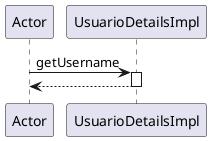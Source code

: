 @startuml
participant Actor
Actor -> UsuarioDetailsImpl : getUsername
activate UsuarioDetailsImpl
return
@enduml
